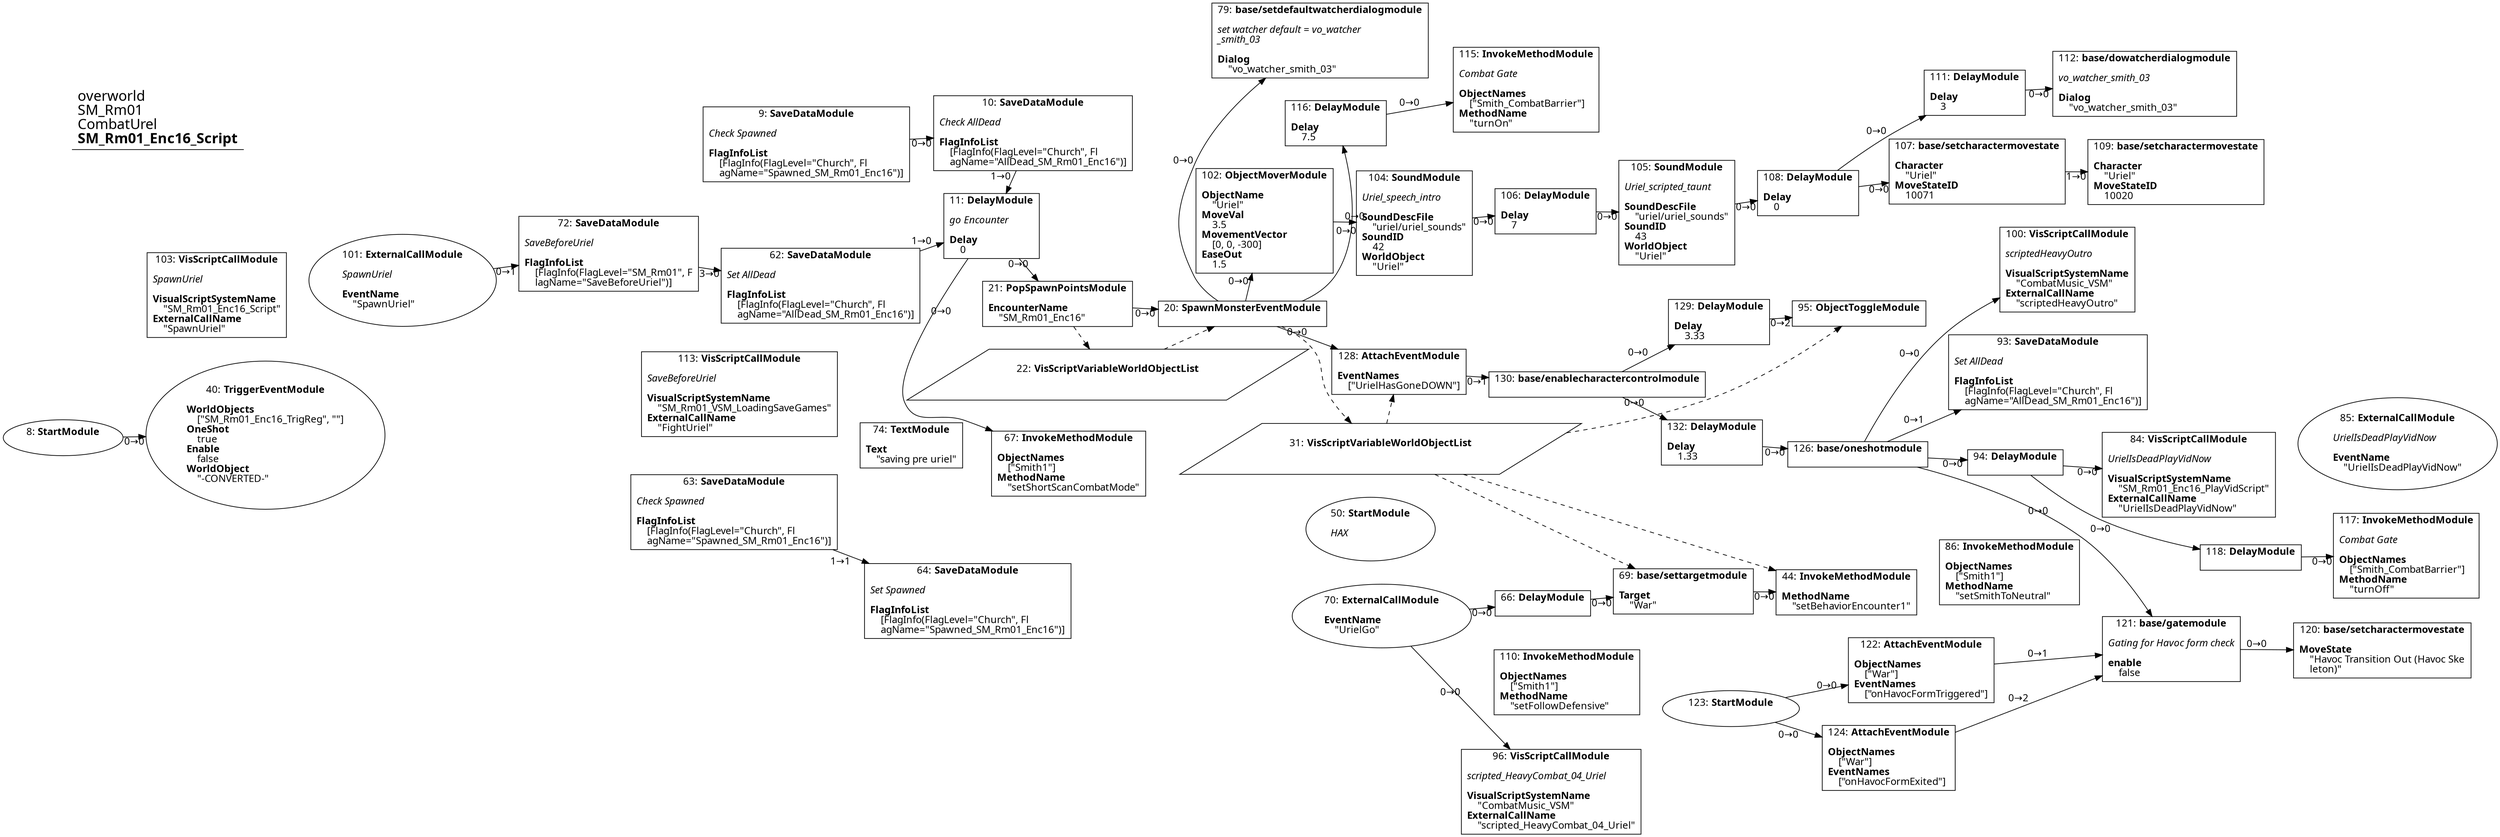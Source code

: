 digraph {
    layout = fdp;
    overlap = prism;
    sep = "+16";
    splines = spline;

    node [ shape = box ];

    graph [ fontname = "Segoe UI" ];
    node [ fontname = "Segoe UI" ];
    edge [ fontname = "Segoe UI" ];

    8 [ label = <8: <b>StartModule</b><br/><br/>> ];
    8 [ shape = oval ]
    8 [ pos = "-1.457,-0.287!" ];
    8 -> 40 [ label = "0→0" ];

    9 [ label = <9: <b>SaveDataModule</b><br/><br/><i>Check Spawned<br align="left"/></i><br align="left"/><b>FlagInfoList</b><br align="left"/>    [FlagInfo(FlagLevel=&quot;Church&quot;, Fl<br align="left"/>    agName=&quot;Spawned_SM_Rm01_Enc16&quot;)]<br align="left"/>> ];
    9 [ pos = "-0.439,0.11400001!" ];
    9 -> 10 [ label = "0→0" ];

    10 [ label = <10: <b>SaveDataModule</b><br/><br/><i>Check AllDead<br align="left"/></i><br align="left"/><b>FlagInfoList</b><br align="left"/>    [FlagInfo(FlagLevel=&quot;Church&quot;, Fl<br align="left"/>    agName=&quot;AllDead_SM_Rm01_Enc16&quot;)]<br align="left"/>> ];
    10 [ pos = "-0.24000001,0.11400001!" ];
    10 -> 11 [ label = "1→0" ];

    11 [ label = <11: <b>DelayModule</b><br/><br/><i>go Encounter<br align="left"/></i><br align="left"/><b>Delay</b><br align="left"/>    0<br align="left"/>> ];
    11 [ pos = "-0.019000001,-0.087000005!" ];
    11 -> 21 [ label = "0→0" ];
    11 -> 67 [ label = "0→0" ];

    20 [ label = <20: <b>SpawnMonsterEventModule</b><br/><br/>> ];
    20 [ pos = "0.45600003,-0.202!" ];
    20 -> 79 [ label = "0→0" ];
    20 -> 102 [ label = "0→0" ];
    20 -> 116 [ label = "0→0" ];
    20 -> 128 [ label = "0→0" ];
    22 -> 20 [ style = dashed ];
    20 -> 31 [ style = dashed ];

    21 [ label = <21: <b>PopSpawnPointsModule</b><br/><br/><b>EncounterName</b><br align="left"/>    &quot;SM_Rm01_Enc16&quot;<br align="left"/>> ];
    21 [ pos = "0.19600001,-0.19700001!" ];
    21 -> 20 [ label = "0→0" ];
    21 -> 22 [ style = dashed ];

    22 [ label = <22: <b>VisScriptVariableWorldObjectList</b><br/><br/>> ];
    22 [ shape = parallelogram ]
    22 [ pos = "0.24800001,-0.33400002!" ];

    31 [ label = <31: <b>VisScriptVariableWorldObjectList</b><br/><br/>> ];
    31 [ shape = parallelogram ]
    31 [ pos = "0.499,-0.45000002!" ];

    40 [ label = <40: <b>TriggerEventModule</b><br/><br/><b>WorldObjects</b><br align="left"/>    [&quot;SM_Rm01_Enc16_TrigReg&quot;, &quot;&quot;]<br align="left"/><b>OneShot</b><br align="left"/>    true<br align="left"/><b>Enable</b><br align="left"/>    false<br align="left"/><b>WorldObject</b><br align="left"/>    &quot;-CONVERTED-&quot;<br align="left"/>> ];
    40 [ shape = oval ]
    40 [ pos = "-1.2260001,-0.28800002!" ];

    44 [ label = <44: <b>InvokeMethodModule</b><br/><br/><b>MethodName</b><br align="left"/>    &quot;setBehaviorEncounter1&quot;<br align="left"/>> ];
    44 [ pos = "1.1700001,-0.70100003!" ];
    31 -> 44 [ style = dashed ];

    50 [ label = <50: <b>StartModule</b><br/><br/><i>HAX<br align="left"/></i><br align="left"/>> ];
    50 [ shape = oval ]
    50 [ pos = "0.497,-0.535!" ];

    62 [ label = <62: <b>SaveDataModule</b><br/><br/><i>Set AllDead<br align="left"/></i><br align="left"/><b>FlagInfoList</b><br align="left"/>    [FlagInfo(FlagLevel=&quot;Church&quot;, Fl<br align="left"/>    agName=&quot;AllDead_SM_Rm01_Enc16&quot;)]<br align="left"/>> ];
    62 [ pos = "-0.402,-0.064!" ];
    62 -> 11 [ label = "1→0" ];

    63 [ label = <63: <b>SaveDataModule</b><br/><br/><i>Check Spawned<br align="left"/></i><br align="left"/><b>FlagInfoList</b><br align="left"/>    [FlagInfo(FlagLevel=&quot;Church&quot;, Fl<br align="left"/>    agName=&quot;Spawned_SM_Rm01_Enc16&quot;)]<br align="left"/>> ];
    63 [ pos = "-0.404,-0.45200002!" ];
    63 -> 64 [ label = "1→1" ];

    64 [ label = <64: <b>SaveDataModule</b><br/><br/><i>Set Spawned<br align="left"/></i><br align="left"/><b>FlagInfoList</b><br align="left"/>    [FlagInfo(FlagLevel=&quot;Church&quot;, Fl<br align="left"/>    agName=&quot;Spawned_SM_Rm01_Enc16&quot;)]<br align="left"/>> ];
    64 [ pos = "-0.18100001,-0.55600005!" ];

    66 [ label = <66: <b>DelayModule</b><br/><br/>> ];
    66 [ pos = "0.795,-0.70100003!" ];
    66 -> 69 [ label = "0→0" ];

    67 [ label = <67: <b>InvokeMethodModule</b><br/><br/><b>ObjectNames</b><br align="left"/>    [&quot;Smith1&quot;]<br align="left"/><b>MethodName</b><br align="left"/>    &quot;setShortScanCombatMode&quot;<br align="left"/>> ];
    67 [ pos = "0.19700001,-0.4!" ];

    69 [ label = <69: <b>base/settargetmodule</b><br/><br/><b>Target</b><br align="left"/>    &quot;War&quot;<br align="left"/>> ];
    69 [ pos = "0.95600003,-0.70100003!" ];
    69 -> 44 [ label = "0→0" ];
    31 -> 69 [ style = dashed ];

    70 [ label = <70: <b>ExternalCallModule</b><br/><br/><b>EventName</b><br align="left"/>    &quot;UrielGo&quot;<br align="left"/>> ];
    70 [ shape = oval ]
    70 [ pos = "0.527,-0.70100003!" ];
    70 -> 66 [ label = "0→0" ];
    70 -> 96 [ label = "0→0" ];

    72 [ label = <72: <b>SaveDataModule</b><br/><br/><i>SaveBeforeUriel<br align="left"/></i><br align="left"/><b>FlagInfoList</b><br align="left"/>    [FlagInfo(FlagLevel=&quot;SM_Rm01&quot;, F<br align="left"/>    lagName=&quot;SaveBeforeUriel&quot;)]<br align="left"/>> ];
    72 [ pos = "-0.66300005,-0.018000001!" ];
    72 -> 62 [ label = "3→0" ];

    74 [ label = <74: <b>TextModule</b><br/><br/><b>Text</b><br align="left"/>    &quot;saving pre uriel&quot;<br align="left"/>> ];
    74 [ pos = "-0.15100001,-0.354!" ];

    79 [ label = <79: <b>base/setdefaultwatcherdialogmodule</b><br/><br/><i>set watcher default = vo_watcher<br align="left"/>_smith_03<br align="left"/></i><br align="left"/><b>Dialog</b><br align="left"/>    &quot;vo_watcher_smith_03&quot;<br align="left"/>> ];
    79 [ pos = "0.80100006,0.40500003!" ];

    84 [ label = <84: <b>VisScriptCallModule</b><br/><br/><i>UrielIsDeadPlayVidNow<br align="left"/></i><br align="left"/><b>VisualScriptSystemName</b><br align="left"/>    &quot;SM_Rm01_Enc16_PlayVidScript&quot;<br align="left"/><b>ExternalCallName</b><br align="left"/>    &quot;UrielIsDeadPlayVidNow&quot;<br align="left"/>> ];
    84 [ pos = "2.187,-0.354!" ];

    85 [ label = <85: <b>ExternalCallModule</b><br/><br/><i>UrielIsDeadPlayVidNow<br align="left"/></i><br align="left"/><b>EventName</b><br align="left"/>    &quot;UrielIsDeadPlayVidNow&quot;<br align="left"/>> ];
    85 [ shape = oval ]
    85 [ pos = "2.358,-0.35300002!" ];

    86 [ label = <86: <b>InvokeMethodModule</b><br/><br/><b>ObjectNames</b><br align="left"/>    [&quot;Smith1&quot;]<br align="left"/><b>MethodName</b><br align="left"/>    &quot;setSmithToNeutral&quot;<br align="left"/>> ];
    86 [ pos = "1.46,-0.62200004!" ];

    93 [ label = <93: <b>SaveDataModule</b><br/><br/><i>Set AllDead<br align="left"/></i><br align="left"/><b>FlagInfoList</b><br align="left"/>    [FlagInfo(FlagLevel=&quot;Church&quot;, Fl<br align="left"/>    agName=&quot;AllDead_SM_Rm01_Enc16&quot;)]<br align="left"/>> ];
    93 [ pos = "2.009,-0.215!" ];

    94 [ label = <94: <b>DelayModule</b><br/><br/>> ];
    94 [ pos = "1.9820001,-0.354!" ];
    94 -> 84 [ label = "0→0" ];
    94 -> 118 [ label = "0→0" ];

    95 [ label = <95: <b>ObjectToggleModule</b><br/><br/>> ];
    95 [ pos = "1.4440001,-0.093!" ];
    31 -> 95 [ style = dashed ];

    96 [ label = <96: <b>VisScriptCallModule</b><br/><br/><i>scripted_HeavyCombat_04_Uriel<br align="left"/></i><br align="left"/><b>VisualScriptSystemName</b><br align="left"/>    &quot;CombatMusic_VSM&quot;<br align="left"/><b>ExternalCallName</b><br align="left"/>    &quot;scripted_HeavyCombat_04_Uriel&quot;<br align="left"/>> ];
    96 [ pos = "0.8,-1.0320001!" ];

    100 [ label = <100: <b>VisScriptCallModule</b><br/><br/><i>scriptedHeavyOutro<br align="left"/></i><br align="left"/><b>VisualScriptSystemName</b><br align="left"/>    &quot;CombatMusic_VSM&quot;<br align="left"/><b>ExternalCallName</b><br align="left"/>    &quot;scriptedHeavyOutro&quot;<br align="left"/>> ];
    100 [ pos = "2.01,-0.14!" ];

    101 [ label = <101: <b>ExternalCallModule</b><br/><br/><i>SpawnUriel<br align="left"/></i><br align="left"/><b>EventName</b><br align="left"/>    &quot;SpawnUriel&quot;<br align="left"/>> ];
    101 [ shape = oval ]
    101 [ pos = "-0.88600004,-0.041!" ];
    101 -> 72 [ label = "0→1" ];

    102 [ label = <102: <b>ObjectMoverModule</b><br/><br/><b>ObjectName</b><br align="left"/>    &quot;Uriel&quot;<br align="left"/><b>MoveVal</b><br align="left"/>    3.5<br align="left"/><b>MovementVector</b><br align="left"/>    [0, 0, -300]<br align="left"/><b>EaseOut</b><br align="left"/>    1.5<br align="left"/>> ];
    102 [ pos = "0.80600005,0.132!" ];
    102 -> 104 [ label = "0→0" ];

    103 [ label = <103: <b>VisScriptCallModule</b><br/><br/><i>SpawnUriel<br align="left"/></i><br align="left"/><b>VisualScriptSystemName</b><br align="left"/>    &quot;SM_Rm01_Enc16_Script&quot;<br align="left"/><b>ExternalCallName</b><br align="left"/>    &quot;SpawnUriel&quot;<br align="left"/>> ];
    103 [ pos = "-1.064,-0.042000003!" ];

    104 [ label = <104: <b>SoundModule</b><br/><br/><i>Uriel_speech_intro<br align="left"/></i><br align="left"/><b>SoundDescFile</b><br align="left"/>    &quot;uriel/uriel_sounds&quot;<br align="left"/><b>SoundID</b><br align="left"/>    42<br align="left"/><b>WorldObject</b><br align="left"/>    &quot;Uriel&quot;<br align="left"/>> ];
    104 [ pos = "1.0040001,0.132!" ];
    104 -> 106 [ label = "0→0" ];

    105 [ label = <105: <b>SoundModule</b><br/><br/><i>Uriel_scripted_taunt<br align="left"/></i><br align="left"/><b>SoundDescFile</b><br align="left"/>    &quot;uriel/uriel_sounds&quot;<br align="left"/><b>SoundID</b><br align="left"/>    43<br align="left"/><b>WorldObject</b><br align="left"/>    &quot;Uriel&quot;<br align="left"/>> ];
    105 [ pos = "1.332,0.132!" ];
    105 -> 108 [ label = "0→0" ];

    106 [ label = <106: <b>DelayModule</b><br/><br/><b>Delay</b><br align="left"/>    7<br align="left"/>> ];
    106 [ pos = "1.177,0.132!" ];
    106 -> 105 [ label = "0→0" ];

    107 [ label = <107: <b>base/setcharactermovestate</b><br/><br/><b>Character</b><br align="left"/>    &quot;Uriel&quot;<br align="left"/><b>MoveStateID</b><br align="left"/>    10071<br align="left"/>> ];
    107 [ pos = "1.6910001,0.132!" ];
    107 -> 109 [ label = "1→0" ];

    108 [ label = <108: <b>DelayModule</b><br/><br/><b>Delay</b><br align="left"/>    0<br align="left"/>> ];
    108 [ pos = "1.5100001,0.132!" ];
    108 -> 107 [ label = "0→0" ];
    108 -> 111 [ label = "0→0" ];

    109 [ label = <109: <b>base/setcharactermovestate</b><br/><br/><b>Character</b><br align="left"/>    &quot;Uriel&quot;<br align="left"/><b>MoveStateID</b><br align="left"/>    10020<br align="left"/>> ];
    109 [ pos = "1.988,0.109000005!" ];

    110 [ label = <110: <b>InvokeMethodModule</b><br/><br/><b>ObjectNames</b><br align="left"/>    [&quot;Smith1&quot;]<br align="left"/><b>MethodName</b><br align="left"/>    &quot;setFollowDefensive&quot;<br align="left"/>> ];
    110 [ pos = "0.79300004,-0.878!" ];

    111 [ label = <111: <b>DelayModule</b><br/><br/><b>Delay</b><br align="left"/>    3<br align="left"/>> ];
    111 [ pos = "1.7090001,0.333!" ];
    111 -> 112 [ label = "0→0" ];

    112 [ label = <112: <b>base/dowatcherdialogmodule</b><br/><br/><i>vo_watcher_smith_03<br align="left"/></i><br align="left"/><b>Dialog</b><br align="left"/>    &quot;vo_watcher_smith_03&quot;<br align="left"/>> ];
    112 [ pos = "1.8950001,0.33400002!" ];

    113 [ label = <113: <b>VisScriptCallModule</b><br/><br/><i>SaveBeforeUriel<br align="left"/></i><br align="left"/><b>VisualScriptSystemName</b><br align="left"/>    &quot;SM_Rm01_VSM_LoadingSaveGames&quot;<br align="left"/><b>ExternalCallName</b><br align="left"/>    &quot;FightUriel&quot;<br align="left"/>> ];
    113 [ pos = "-0.448,-0.29200003!" ];

    115 [ label = <115: <b>InvokeMethodModule</b><br/><br/><i>Combat Gate<br align="left"/></i><br align="left"/><b>ObjectNames</b><br align="left"/>    [&quot;Smith_CombatBarrier&quot;]<br align="left"/><b>MethodName</b><br align="left"/>    &quot;turnOn&quot;<br align="left"/>> ];
    115 [ pos = "1.125,0.33600003!" ];

    116 [ label = <116: <b>DelayModule</b><br/><br/><b>Delay</b><br align="left"/>    7.5<br align="left"/>> ];
    116 [ pos = "0.804,0.33400002!" ];
    116 -> 115 [ label = "0→0" ];

    117 [ label = <117: <b>InvokeMethodModule</b><br/><br/><i>Combat Gate<br align="left"/></i><br align="left"/><b>ObjectNames</b><br align="left"/>    [&quot;Smith_CombatBarrier&quot;]<br align="left"/><b>MethodName</b><br align="left"/>    &quot;turnOff&quot;<br align="left"/>> ];
    117 [ pos = "2.4280002,-0.619!" ];

    118 [ label = <118: <b>DelayModule</b><br/><br/>> ];
    118 [ pos = "2.187,-0.619!" ];
    118 -> 117 [ label = "0→0" ];

    120 [ label = <120: <b>base/setcharactermovestate</b><br/><br/><b>MoveState</b><br align="left"/>    &quot;Havoc Transition Out (Havoc Ske<br align="left"/>    leton)&quot;<br align="left"/>> ];
    120 [ pos = "2.3850002,-0.82500005!" ];

    121 [ label = <121: <b>base/gatemodule</b><br/><br/><i>Gating for Havoc form check<br align="left"/></i><br align="left"/><b>enable</b><br align="left"/>    false<br align="left"/>> ];
    121 [ pos = "2.184,-0.82500005!" ];
    121 -> 120 [ label = "0→0" ];

    122 [ label = <122: <b>AttachEventModule</b><br/><br/><b>ObjectNames</b><br align="left"/>    [&quot;War&quot;]<br align="left"/><b>EventNames</b><br align="left"/>    [&quot;onHavocFormTriggered&quot;]<br align="left"/>> ];
    122 [ pos = "1.8180001,-0.975!" ];
    122 -> 121 [ label = "0→1" ];

    123 [ label = <123: <b>StartModule</b><br/><br/>> ];
    123 [ shape = oval ]
    123 [ pos = "1.5890001,-1.0450001!" ];
    123 -> 122 [ label = "0→0" ];
    123 -> 124 [ label = "0→0" ];

    124 [ label = <124: <b>AttachEventModule</b><br/><br/><b>ObjectNames</b><br align="left"/>    [&quot;War&quot;]<br align="left"/><b>EventNames</b><br align="left"/>    [&quot;onHavocFormExited&quot;]<br align="left"/>> ];
    124 [ pos = "1.8180001,-1.105!" ];
    124 -> 121 [ label = "0→2" ];

    126 [ label = <126: <b>base/oneshotmodule</b><br/><br/>> ];
    126 [ pos = "1.7770001,-0.354!" ];
    126 -> 100 [ label = "0→0" ];
    126 -> 93 [ label = "0→1" ];
    126 -> 94 [ label = "0→0" ];
    126 -> 121 [ label = "0→0" ];

    128 [ label = <128: <b>AttachEventModule</b><br/><br/><b>EventNames</b><br align="left"/>    [&quot;UrielHasGoneDOWN&quot;]<br align="left"/>> ];
    128 [ pos = "0.74500006,-0.202!" ];
    128 -> 130 [ label = "0→1" ];
    31 -> 128 [ style = dashed ];

    129 [ label = <129: <b>DelayModule</b><br/><br/><b>Delay</b><br align="left"/>    3.33<br align="left"/>> ];
    129 [ pos = "1.2850001,-0.09900001!" ];
    129 -> 95 [ label = "0→2" ];

    130 [ label = <130: <b>base/enablecharactercontrolmodule</b><br/><br/>> ];
    130 [ pos = "0.97800004,-0.179!" ];
    130 -> 129 [ label = "0→0" ];
    130 -> 132 [ label = "0→0" ];

    132 [ label = <132: <b>DelayModule</b><br/><br/><b>Delay</b><br align="left"/>    1.33<br align="left"/>> ];
    132 [ pos = "1.447,-0.333!" ];
    132 -> 126 [ label = "0→0" ];

    title [ pos = "-1.4580001,0.40600002!" ];
    title [ shape = underline ];
    title [ label = <<font point-size="20">overworld<br align="left"/>SM_Rm01<br align="left"/>CombatUrel<br align="left"/><b>SM_Rm01_Enc16_Script</b><br align="left"/></font>> ];
}
